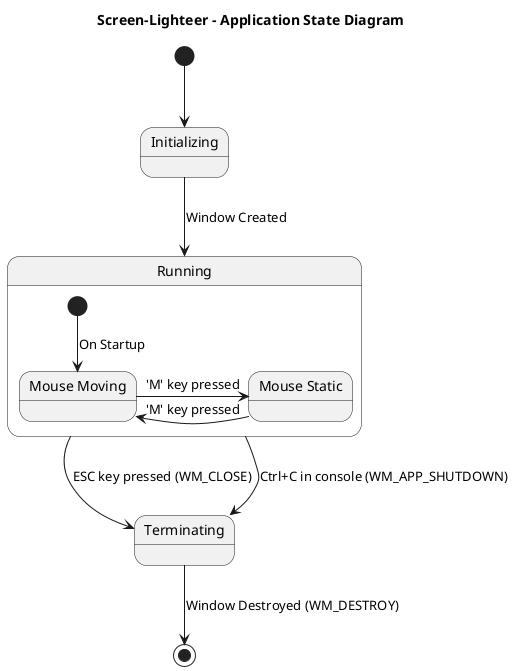 @startuml
title Screen-Lighteer - Application State Diagram

state "Running" as Running {
    state "Mouse Moving" as Moving
    state "Mouse Static" as Static

    [*] --> Moving: On Startup
    Moving -> Static: 'M' key pressed
    Static -> Moving: 'M' key pressed
}

[*] --> Initializing
Initializing --> Running: Window Created

Running --> Terminating: ESC key pressed (WM_CLOSE)
Running --> Terminating: Ctrl+C in console (WM_APP_SHUTDOWN)

Terminating --> [*]: Window Destroyed (WM_DESTROY)

@enduml